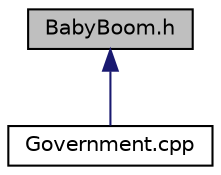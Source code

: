 digraph "BabyBoom.h"
{
 // LATEX_PDF_SIZE
  edge [fontname="Helvetica",fontsize="10",labelfontname="Helvetica",labelfontsize="10"];
  node [fontname="Helvetica",fontsize="10",shape=record];
  Node1 [label="BabyBoom.h",height=0.2,width=0.4,color="black", fillcolor="grey75", style="filled", fontcolor="black",tooltip="Defines the BabyBoom class for increasing city population rapidly."];
  Node1 -> Node2 [dir="back",color="midnightblue",fontsize="10",style="solid"];
  Node2 [label="Government.cpp",height=0.2,width=0.4,color="black", fillcolor="white", style="filled",URL="$Government_8cpp.html",tooltip=" "];
}
